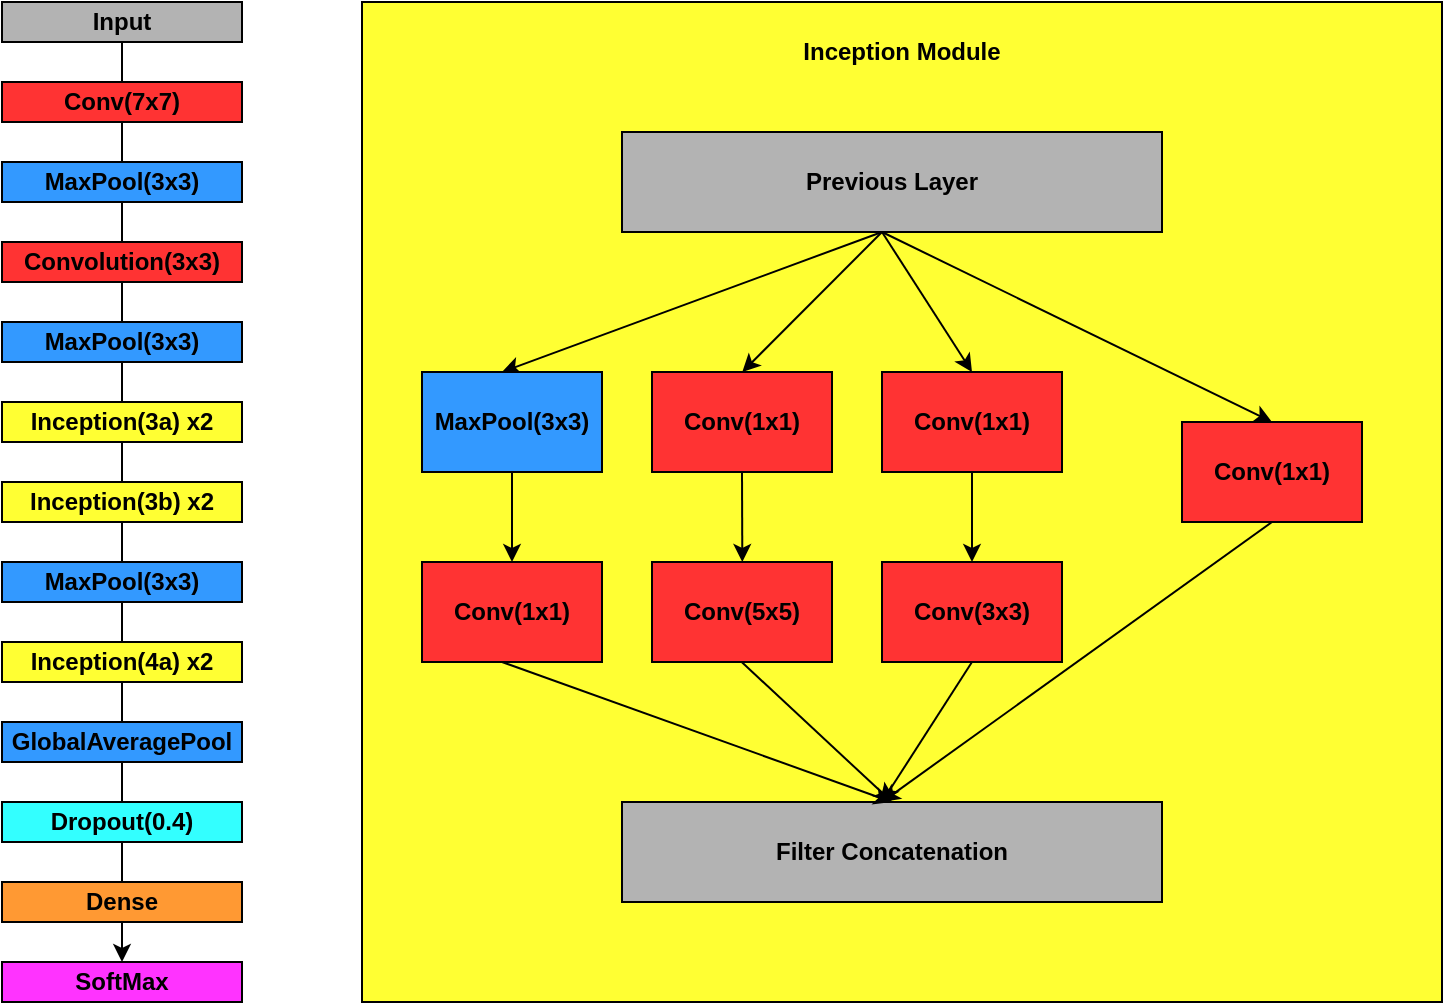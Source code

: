 <mxfile version="14.1.8" type="device"><diagram id="-6hKToVDlhpgdgk0-vGT" name="Page-1"><mxGraphModel dx="1024" dy="592" grid="1" gridSize="10" guides="1" tooltips="1" connect="1" arrows="1" fold="1" page="1" pageScale="1" pageWidth="827" pageHeight="1169" math="0" shadow="0"><root><mxCell id="0"/><mxCell id="1" parent="0"/><mxCell id="tGL09jqN_p0VjJiRb-LK-19" style="edgeStyle=orthogonalEdgeStyle;rounded=0;orthogonalLoop=1;jettySize=auto;html=1;exitX=0.5;exitY=1;exitDx=0;exitDy=0;" edge="1" parent="1" source="tGL09jqN_p0VjJiRb-LK-3" target="tGL09jqN_p0VjJiRb-LK-17"><mxGeometry relative="1" as="geometry"/></mxCell><mxCell id="tGL09jqN_p0VjJiRb-LK-1" value="" style="rounded=0;whiteSpace=wrap;html=1;fillColor=#FFFF33;" vertex="1" parent="1"><mxGeometry x="240" y="30" width="540" height="500" as="geometry"/></mxCell><mxCell id="tGL09jqN_p0VjJiRb-LK-2" value="Previous Layer" style="rounded=0;whiteSpace=wrap;html=1;fillColor=#B3B3B3;" vertex="1" parent="1"><mxGeometry x="370" y="95" width="270" height="50" as="geometry"/></mxCell><mxCell id="tGL09jqN_p0VjJiRb-LK-3" value="Input" style="rounded=0;whiteSpace=wrap;html=1;fillColor=#B3B3B3;fontStyle=1" vertex="1" parent="1"><mxGeometry x="60" y="30" width="120" height="20" as="geometry"/></mxCell><mxCell id="tGL09jqN_p0VjJiRb-LK-4" value="Conv(7x7)" style="rounded=0;whiteSpace=wrap;html=1;fillColor=#FF3333;fontStyle=1" vertex="1" parent="1"><mxGeometry x="60" y="70" width="120" height="20" as="geometry"/></mxCell><mxCell id="tGL09jqN_p0VjJiRb-LK-5" value="MaxPool(3x3)" style="rounded=0;whiteSpace=wrap;html=1;fillColor=#3399FF;fontStyle=1" vertex="1" parent="1"><mxGeometry x="60" y="110" width="120" height="20" as="geometry"/></mxCell><mxCell id="tGL09jqN_p0VjJiRb-LK-6" value="Convolution(3x3)" style="rounded=0;whiteSpace=wrap;html=1;fontStyle=1;fillColor=#FF3333;" vertex="1" parent="1"><mxGeometry x="60" y="150" width="120" height="20" as="geometry"/></mxCell><mxCell id="tGL09jqN_p0VjJiRb-LK-7" value="MaxPool(3x3)" style="rounded=0;whiteSpace=wrap;html=1;fontStyle=1;fillColor=#3399FF;" vertex="1" parent="1"><mxGeometry x="60" y="190" width="120" height="20" as="geometry"/></mxCell><mxCell id="tGL09jqN_p0VjJiRb-LK-8" value="Inception(3a) x2" style="rounded=0;whiteSpace=wrap;html=1;fontStyle=1;fillColor=#FFFF33;" vertex="1" parent="1"><mxGeometry x="60" y="230" width="120" height="20" as="geometry"/></mxCell><mxCell id="tGL09jqN_p0VjJiRb-LK-9" value="Inception(3b) x2" style="rounded=0;whiteSpace=wrap;html=1;fontStyle=1;fillColor=#FFFF33;" vertex="1" parent="1"><mxGeometry x="60" y="270" width="120" height="20" as="geometry"/></mxCell><mxCell id="tGL09jqN_p0VjJiRb-LK-10" value="MaxPool(3x3)" style="rounded=0;whiteSpace=wrap;html=1;fontStyle=1;fillColor=#3399FF;" vertex="1" parent="1"><mxGeometry x="60" y="310" width="120" height="20" as="geometry"/></mxCell><mxCell id="tGL09jqN_p0VjJiRb-LK-11" value="Inception(4a) x2" style="rounded=0;whiteSpace=wrap;html=1;fontStyle=1;fillColor=#FFFF33;" vertex="1" parent="1"><mxGeometry x="60" y="350" width="120" height="20" as="geometry"/></mxCell><mxCell id="tGL09jqN_p0VjJiRb-LK-12" value="Filter Concatenation" style="rounded=0;whiteSpace=wrap;html=1;fillColor=#B3B3B3;fontStyle=1" vertex="1" parent="1"><mxGeometry x="370" y="430" width="270" height="50" as="geometry"/></mxCell><mxCell id="tGL09jqN_p0VjJiRb-LK-38" style="edgeStyle=orthogonalEdgeStyle;rounded=0;orthogonalLoop=1;jettySize=auto;html=1;exitX=0.5;exitY=1;exitDx=0;exitDy=0;entryX=0.5;entryY=0;entryDx=0;entryDy=0;" edge="1" parent="1" source="tGL09jqN_p0VjJiRb-LK-13" target="tGL09jqN_p0VjJiRb-LK-21"><mxGeometry relative="1" as="geometry"/></mxCell><mxCell id="tGL09jqN_p0VjJiRb-LK-13" value="" style="rounded=0;whiteSpace=wrap;html=1;fillColor=#FF3333;" vertex="1" parent="1"><mxGeometry x="270" y="215" width="90" height="50" as="geometry"/></mxCell><mxCell id="tGL09jqN_p0VjJiRb-LK-14" value="GlobalAveragePool" style="rounded=0;whiteSpace=wrap;html=1;fontStyle=1;fillColor=#3399FF;" vertex="1" parent="1"><mxGeometry x="60" y="390" width="120" height="20" as="geometry"/></mxCell><mxCell id="tGL09jqN_p0VjJiRb-LK-15" value="Dropout(0.4)" style="rounded=0;whiteSpace=wrap;html=1;fontStyle=1;fillColor=#33FFFF;" vertex="1" parent="1"><mxGeometry x="60" y="430" width="120" height="20" as="geometry"/></mxCell><mxCell id="tGL09jqN_p0VjJiRb-LK-16" value="Dense" style="rounded=0;whiteSpace=wrap;html=1;fontStyle=1;fillColor=#FF9933;" vertex="1" parent="1"><mxGeometry x="60" y="470" width="120" height="20" as="geometry"/></mxCell><mxCell id="tGL09jqN_p0VjJiRb-LK-17" value="SoftMax" style="rounded=0;whiteSpace=wrap;html=1;fontStyle=1;fillColor=#FF33FF;" vertex="1" parent="1"><mxGeometry x="60" y="510" width="120" height="20" as="geometry"/></mxCell><mxCell id="tGL09jqN_p0VjJiRb-LK-20" value="&lt;b&gt;Inception Module&lt;/b&gt;" style="rounded=0;whiteSpace=wrap;html=1;fillColor=#FFFF33;strokeColor=#FFFF33;" vertex="1" parent="1"><mxGeometry x="310" y="40" width="400" height="30" as="geometry"/></mxCell><mxCell id="tGL09jqN_p0VjJiRb-LK-21" value="Conv(1x1)" style="rounded=0;whiteSpace=wrap;html=1;fillColor=#FF3333;fontStyle=1" vertex="1" parent="1"><mxGeometry x="270" y="310" width="90" height="50" as="geometry"/></mxCell><mxCell id="tGL09jqN_p0VjJiRb-LK-22" value="" style="rounded=0;whiteSpace=wrap;html=1;fillColor=#FF3333;" vertex="1" parent="1"><mxGeometry x="385" y="215" width="90" height="50" as="geometry"/></mxCell><mxCell id="tGL09jqN_p0VjJiRb-LK-23" value="Conv(5x5)" style="rounded=0;whiteSpace=wrap;html=1;fillColor=#FF3333;fontStyle=1" vertex="1" parent="1"><mxGeometry x="385" y="310" width="90" height="50" as="geometry"/></mxCell><mxCell id="tGL09jqN_p0VjJiRb-LK-37" style="edgeStyle=orthogonalEdgeStyle;rounded=0;orthogonalLoop=1;jettySize=auto;html=1;exitX=0.5;exitY=1;exitDx=0;exitDy=0;entryX=0.5;entryY=0;entryDx=0;entryDy=0;" edge="1" parent="1" source="tGL09jqN_p0VjJiRb-LK-24" target="tGL09jqN_p0VjJiRb-LK-25"><mxGeometry relative="1" as="geometry"/></mxCell><mxCell id="tGL09jqN_p0VjJiRb-LK-24" value="" style="rounded=0;whiteSpace=wrap;html=1;fillColor=#FF3333;" vertex="1" parent="1"><mxGeometry x="500" y="215" width="90" height="50" as="geometry"/></mxCell><mxCell id="tGL09jqN_p0VjJiRb-LK-26" value="" style="rounded=0;whiteSpace=wrap;html=1;fillColor=#FF3333;" vertex="1" parent="1"><mxGeometry x="650" y="240" width="90" height="50" as="geometry"/></mxCell><mxCell id="tGL09jqN_p0VjJiRb-LK-32" value="" style="endArrow=classic;html=1;entryX=0.5;entryY=0;entryDx=0;entryDy=0;" edge="1" parent="1" target="tGL09jqN_p0VjJiRb-LK-26"><mxGeometry width="50" height="50" relative="1" as="geometry"><mxPoint x="500" y="145" as="sourcePoint"/><mxPoint x="550" y="95" as="targetPoint"/></mxGeometry></mxCell><mxCell id="tGL09jqN_p0VjJiRb-LK-33" value="" style="endArrow=classic;html=1;entryX=0.5;entryY=0;entryDx=0;entryDy=0;" edge="1" parent="1" target="tGL09jqN_p0VjJiRb-LK-24"><mxGeometry width="50" height="50" relative="1" as="geometry"><mxPoint x="500" y="145" as="sourcePoint"/><mxPoint x="620.08" y="190" as="targetPoint"/></mxGeometry></mxCell><mxCell id="tGL09jqN_p0VjJiRb-LK-34" value="" style="endArrow=classic;html=1;entryX=0.704;entryY=0.3;entryDx=0;entryDy=0;entryPerimeter=0;" edge="1" parent="1"><mxGeometry width="50" height="50" relative="1" as="geometry"><mxPoint x="500" y="145" as="sourcePoint"/><mxPoint x="430.16" y="215" as="targetPoint"/></mxGeometry></mxCell><mxCell id="tGL09jqN_p0VjJiRb-LK-35" value="" style="endArrow=classic;html=1;entryX=0.704;entryY=0.3;entryDx=0;entryDy=0;entryPerimeter=0;" edge="1" parent="1"><mxGeometry width="50" height="50" relative="1" as="geometry"><mxPoint x="500" y="145" as="sourcePoint"/><mxPoint x="310.0" y="215" as="targetPoint"/></mxGeometry></mxCell><mxCell id="tGL09jqN_p0VjJiRb-LK-36" value="" style="endArrow=classic;html=1;entryX=0.704;entryY=0.3;entryDx=0;entryDy=0;entryPerimeter=0;exitX=0.5;exitY=1;exitDx=0;exitDy=0;" edge="1" parent="1" source="tGL09jqN_p0VjJiRb-LK-22"><mxGeometry width="50" height="50" relative="1" as="geometry"><mxPoint x="500" y="240" as="sourcePoint"/><mxPoint x="430.16" y="310" as="targetPoint"/></mxGeometry></mxCell><mxCell id="tGL09jqN_p0VjJiRb-LK-39" value="" style="endArrow=classic;html=1;entryX=0.704;entryY=0.3;entryDx=0;entryDy=0;entryPerimeter=0;exitX=0.5;exitY=1;exitDx=0;exitDy=0;" edge="1" parent="1" source="tGL09jqN_p0VjJiRb-LK-26"><mxGeometry width="50" height="50" relative="1" as="geometry"><mxPoint x="569.84" y="360" as="sourcePoint"/><mxPoint x="500.0" y="430" as="targetPoint"/></mxGeometry></mxCell><mxCell id="tGL09jqN_p0VjJiRb-LK-25" value="&lt;b&gt;Conv(3x3)&lt;/b&gt;" style="rounded=0;whiteSpace=wrap;html=1;fillColor=#FF3333;" vertex="1" parent="1"><mxGeometry x="500" y="310" width="90" height="50" as="geometry"/></mxCell><mxCell id="tGL09jqN_p0VjJiRb-LK-40" value="" style="endArrow=classic;html=1;entryX=0.704;entryY=0.3;entryDx=0;entryDy=0;entryPerimeter=0;exitX=0.5;exitY=1;exitDx=0;exitDy=0;" edge="1" parent="1" source="tGL09jqN_p0VjJiRb-LK-25"><mxGeometry width="50" height="50" relative="1" as="geometry"><mxPoint x="569.84" y="360" as="sourcePoint"/><mxPoint x="500.0" y="430" as="targetPoint"/></mxGeometry></mxCell><mxCell id="tGL09jqN_p0VjJiRb-LK-41" value="" style="endArrow=classic;html=1;entryX=0.5;entryY=0;entryDx=0;entryDy=0;" edge="1" parent="1" target="tGL09jqN_p0VjJiRb-LK-12"><mxGeometry width="50" height="50" relative="1" as="geometry"><mxPoint x="429.84" y="360" as="sourcePoint"/><mxPoint x="360.0" y="430" as="targetPoint"/></mxGeometry></mxCell><mxCell id="tGL09jqN_p0VjJiRb-LK-42" value="" style="endArrow=classic;html=1;entryX=0.5;entryY=0;entryDx=0;entryDy=0;" edge="1" parent="1" target="tGL09jqN_p0VjJiRb-LK-12"><mxGeometry width="50" height="50" relative="1" as="geometry"><mxPoint x="310" y="360" as="sourcePoint"/><mxPoint x="240.16" y="430" as="targetPoint"/></mxGeometry></mxCell><mxCell id="tGL09jqN_p0VjJiRb-LK-43" value="Previous Layer" style="rounded=0;whiteSpace=wrap;html=1;fillColor=#B3B3B3;fontStyle=1" vertex="1" parent="1"><mxGeometry x="370" y="95" width="270" height="50" as="geometry"/></mxCell><mxCell id="tGL09jqN_p0VjJiRb-LK-44" value="MaxPool(3x3)" style="rounded=0;whiteSpace=wrap;html=1;fontStyle=1;fillColor=#3399FF;" vertex="1" parent="1"><mxGeometry x="270" y="215" width="90" height="50" as="geometry"/></mxCell><mxCell id="tGL09jqN_p0VjJiRb-LK-45" value="Conv(1x1)" style="rounded=0;whiteSpace=wrap;html=1;fillColor=#FF3333;fontStyle=1" vertex="1" parent="1"><mxGeometry x="385" y="215" width="90" height="50" as="geometry"/></mxCell><mxCell id="tGL09jqN_p0VjJiRb-LK-46" value="Conv(1x1)" style="rounded=0;whiteSpace=wrap;html=1;fillColor=#FF3333;fontStyle=1" vertex="1" parent="1"><mxGeometry x="500" y="215" width="90" height="50" as="geometry"/></mxCell><mxCell id="tGL09jqN_p0VjJiRb-LK-47" value="Conv(1x1)" style="rounded=0;whiteSpace=wrap;html=1;fillColor=#FF3333;fontStyle=1" vertex="1" parent="1"><mxGeometry x="650" y="240" width="90" height="50" as="geometry"/></mxCell></root></mxGraphModel></diagram></mxfile>